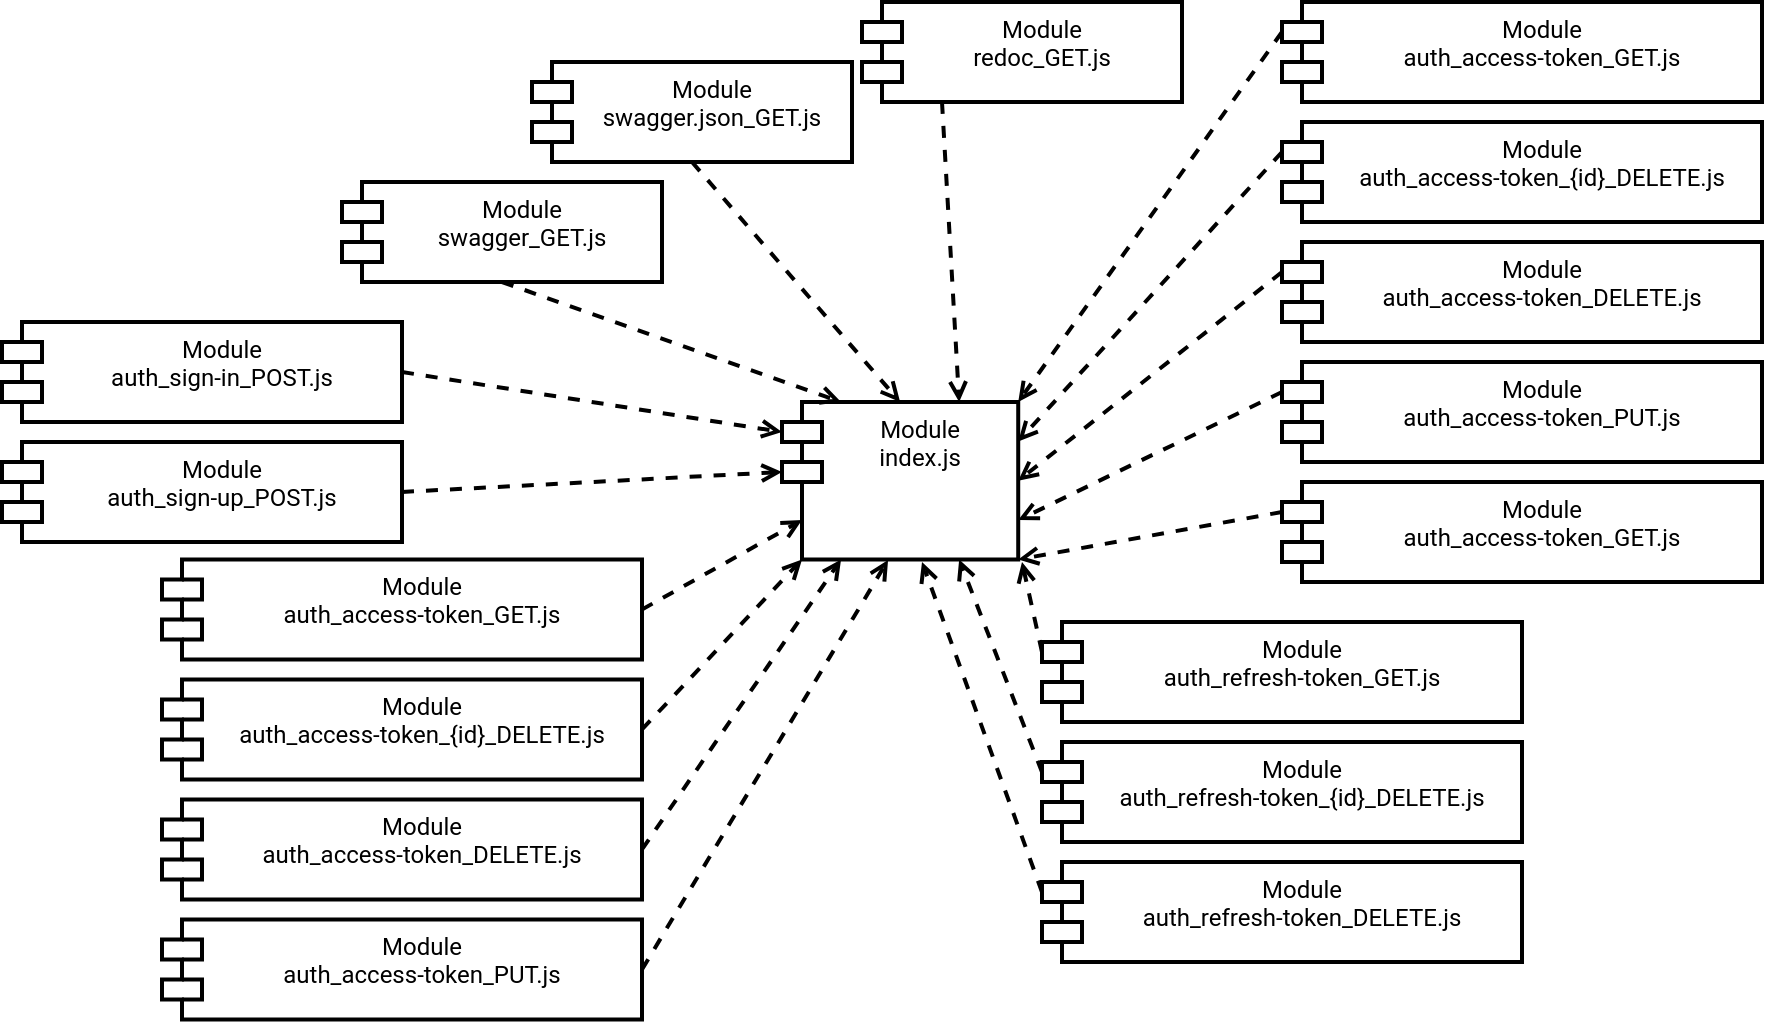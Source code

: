 <mxfile version="20.2.3" type="device"><diagram id="55Tz2588LMMsrRY-chat" name="Page-1"><mxGraphModel dx="1422" dy="865" grid="1" gridSize="10" guides="1" tooltips="1" connect="1" arrows="1" fold="1" page="1" pageScale="1" pageWidth="1169" pageHeight="827" math="0" shadow="0"><root><mxCell id="0"/><mxCell id="1" parent="0"/><mxCell id="cwWTXbPn2bmL2rcRcQYB-1" value="Module&#10;index.js" style="shape=module;align=left;spacingLeft=20;align=center;verticalAlign=top;strokeWidth=2;fontFamily=Roboto;fontSource=https%3A%2F%2Ffonts.googleapis.com%2Fcss%3Ffamily%3DRoboto;" parent="1" vertex="1"><mxGeometry x="550" y="240" width="118.11" height="78.74" as="geometry"/></mxCell><mxCell id="cwWTXbPn2bmL2rcRcQYB-30" style="edgeStyle=none;rounded=0;orthogonalLoop=1;jettySize=auto;html=1;exitX=0.5;exitY=1;exitDx=0;exitDy=0;entryX=0.25;entryY=0;entryDx=0;entryDy=0;endArrow=open;endFill=0;strokeWidth=2;dashed=1;fontFamily=Roboto;fontSource=https%3A%2F%2Ffonts.googleapis.com%2Fcss%3Ffamily%3DRoboto;" parent="1" source="cwWTXbPn2bmL2rcRcQYB-2" target="cwWTXbPn2bmL2rcRcQYB-1" edge="1"><mxGeometry relative="1" as="geometry"/></mxCell><mxCell id="cwWTXbPn2bmL2rcRcQYB-2" value="Module&#10;swagger_GET.js" style="shape=module;align=left;spacingLeft=20;align=center;verticalAlign=top;strokeWidth=2;fontFamily=Roboto;fontSource=https%3A%2F%2Ffonts.googleapis.com%2Fcss%3Ffamily%3DRoboto;" parent="1" vertex="1"><mxGeometry x="330" y="130" width="160" height="50" as="geometry"/></mxCell><mxCell id="cwWTXbPn2bmL2rcRcQYB-28" style="rounded=0;orthogonalLoop=1;jettySize=auto;html=1;exitX=0.25;exitY=1;exitDx=0;exitDy=0;entryX=0.75;entryY=0;entryDx=0;entryDy=0;strokeWidth=2;endArrow=open;endFill=0;dashed=1;fontFamily=Roboto;fontSource=https%3A%2F%2Ffonts.googleapis.com%2Fcss%3Ffamily%3DRoboto;" parent="1" source="cwWTXbPn2bmL2rcRcQYB-8" target="cwWTXbPn2bmL2rcRcQYB-1" edge="1"><mxGeometry relative="1" as="geometry"/></mxCell><mxCell id="cwWTXbPn2bmL2rcRcQYB-8" value="Module&#10;redoc_GET.js" style="shape=module;align=left;spacingLeft=20;align=center;verticalAlign=top;strokeWidth=2;fontFamily=Roboto;fontSource=https%3A%2F%2Ffonts.googleapis.com%2Fcss%3Ffamily%3DRoboto;" parent="1" vertex="1"><mxGeometry x="590" y="40" width="160" height="50" as="geometry"/></mxCell><mxCell id="cwWTXbPn2bmL2rcRcQYB-29" style="edgeStyle=none;rounded=0;orthogonalLoop=1;jettySize=auto;html=1;exitX=0.5;exitY=1;exitDx=0;exitDy=0;entryX=0.5;entryY=0;entryDx=0;entryDy=0;endArrow=open;endFill=0;strokeWidth=2;dashed=1;fontFamily=Roboto;fontSource=https%3A%2F%2Ffonts.googleapis.com%2Fcss%3Ffamily%3DRoboto;" parent="1" source="cwWTXbPn2bmL2rcRcQYB-9" target="cwWTXbPn2bmL2rcRcQYB-1" edge="1"><mxGeometry relative="1" as="geometry"/></mxCell><mxCell id="cwWTXbPn2bmL2rcRcQYB-9" value="Module&#10;swagger.json_GET.js" style="shape=module;align=left;spacingLeft=20;align=center;verticalAlign=top;strokeWidth=2;fontFamily=Roboto;fontSource=https%3A%2F%2Ffonts.googleapis.com%2Fcss%3Ffamily%3DRoboto;" parent="1" vertex="1"><mxGeometry x="425" y="70" width="160" height="50" as="geometry"/></mxCell><mxCell id="cwWTXbPn2bmL2rcRcQYB-31" style="edgeStyle=none;rounded=0;orthogonalLoop=1;jettySize=auto;html=1;exitX=1;exitY=0.5;exitDx=0;exitDy=0;entryX=0;entryY=0;entryDx=0;entryDy=15;entryPerimeter=0;endArrow=open;endFill=0;strokeWidth=2;dashed=1;fontFamily=Roboto;fontSource=https%3A%2F%2Ffonts.googleapis.com%2Fcss%3Ffamily%3DRoboto;" parent="1" source="cwWTXbPn2bmL2rcRcQYB-10" target="cwWTXbPn2bmL2rcRcQYB-1" edge="1"><mxGeometry relative="1" as="geometry"/></mxCell><mxCell id="cwWTXbPn2bmL2rcRcQYB-10" value="Module&#10;auth_sign-in_POST.js" style="shape=module;align=left;spacingLeft=20;align=center;verticalAlign=top;strokeWidth=2;fontFamily=Roboto;fontSource=https%3A%2F%2Ffonts.googleapis.com%2Fcss%3Ffamily%3DRoboto;" parent="1" vertex="1"><mxGeometry x="160" y="200" width="200" height="50" as="geometry"/></mxCell><mxCell id="cwWTXbPn2bmL2rcRcQYB-32" style="edgeStyle=none;rounded=0;orthogonalLoop=1;jettySize=auto;html=1;exitX=1;exitY=0.5;exitDx=0;exitDy=0;entryX=0;entryY=0;entryDx=0;entryDy=35;entryPerimeter=0;endArrow=open;endFill=0;strokeWidth=2;dashed=1;fontFamily=Roboto;fontSource=https%3A%2F%2Ffonts.googleapis.com%2Fcss%3Ffamily%3DRoboto;" parent="1" source="cwWTXbPn2bmL2rcRcQYB-11" target="cwWTXbPn2bmL2rcRcQYB-1" edge="1"><mxGeometry relative="1" as="geometry"/></mxCell><mxCell id="cwWTXbPn2bmL2rcRcQYB-11" value="Module&#10;auth_sign-up_POST.js" style="shape=module;align=left;spacingLeft=20;align=center;verticalAlign=top;strokeWidth=2;fontFamily=Roboto;fontSource=https%3A%2F%2Ffonts.googleapis.com%2Fcss%3Ffamily%3DRoboto;" parent="1" vertex="1"><mxGeometry x="160" y="260" width="200" height="50" as="geometry"/></mxCell><mxCell id="cwWTXbPn2bmL2rcRcQYB-44" style="edgeStyle=none;rounded=0;orthogonalLoop=1;jettySize=auto;html=1;exitX=0;exitY=0;exitDx=0;exitDy=15;exitPerimeter=0;entryX=1;entryY=0;entryDx=0;entryDy=0;dashed=1;endArrow=open;endFill=0;strokeWidth=2;fontFamily=Roboto;fontSource=https%3A%2F%2Ffonts.googleapis.com%2Fcss%3Ffamily%3DRoboto;" parent="1" source="cwWTXbPn2bmL2rcRcQYB-12" target="cwWTXbPn2bmL2rcRcQYB-1" edge="1"><mxGeometry relative="1" as="geometry"/></mxCell><mxCell id="cwWTXbPn2bmL2rcRcQYB-12" value="Module&#10;auth_access-token_GET.js" style="shape=module;align=left;spacingLeft=20;align=center;verticalAlign=top;strokeWidth=2;fontFamily=Roboto;fontSource=https%3A%2F%2Ffonts.googleapis.com%2Fcss%3Ffamily%3DRoboto;" parent="1" vertex="1"><mxGeometry x="800" y="40" width="240" height="50" as="geometry"/></mxCell><mxCell id="cwWTXbPn2bmL2rcRcQYB-45" style="edgeStyle=none;rounded=0;orthogonalLoop=1;jettySize=auto;html=1;exitX=0;exitY=0;exitDx=0;exitDy=15;exitPerimeter=0;entryX=1;entryY=0.25;entryDx=0;entryDy=0;dashed=1;endArrow=open;endFill=0;strokeWidth=2;fontFamily=Roboto;fontSource=https%3A%2F%2Ffonts.googleapis.com%2Fcss%3Ffamily%3DRoboto;" parent="1" source="cwWTXbPn2bmL2rcRcQYB-13" target="cwWTXbPn2bmL2rcRcQYB-1" edge="1"><mxGeometry relative="1" as="geometry"/></mxCell><mxCell id="cwWTXbPn2bmL2rcRcQYB-13" value="Module&#10;auth_access-token_{id}_DELETE.js" style="shape=module;align=left;spacingLeft=20;align=center;verticalAlign=top;strokeWidth=2;fontFamily=Roboto;fontSource=https%3A%2F%2Ffonts.googleapis.com%2Fcss%3Ffamily%3DRoboto;" parent="1" vertex="1"><mxGeometry x="800" y="100" width="240" height="50" as="geometry"/></mxCell><mxCell id="cwWTXbPn2bmL2rcRcQYB-46" style="edgeStyle=none;rounded=0;orthogonalLoop=1;jettySize=auto;html=1;exitX=0;exitY=0;exitDx=0;exitDy=15;exitPerimeter=0;entryX=1;entryY=0.5;entryDx=0;entryDy=0;dashed=1;endArrow=open;endFill=0;strokeWidth=2;fontFamily=Roboto;fontSource=https%3A%2F%2Ffonts.googleapis.com%2Fcss%3Ffamily%3DRoboto;" parent="1" source="cwWTXbPn2bmL2rcRcQYB-14" target="cwWTXbPn2bmL2rcRcQYB-1" edge="1"><mxGeometry relative="1" as="geometry"/></mxCell><mxCell id="cwWTXbPn2bmL2rcRcQYB-14" value="Module&#10;auth_access-token_DELETE.js" style="shape=module;align=left;spacingLeft=20;align=center;verticalAlign=top;strokeWidth=2;fontFamily=Roboto;fontSource=https%3A%2F%2Ffonts.googleapis.com%2Fcss%3Ffamily%3DRoboto;" parent="1" vertex="1"><mxGeometry x="800" y="160" width="240" height="50" as="geometry"/></mxCell><mxCell id="cwWTXbPn2bmL2rcRcQYB-47" style="edgeStyle=none;rounded=0;orthogonalLoop=1;jettySize=auto;html=1;exitX=0;exitY=0;exitDx=0;exitDy=15;exitPerimeter=0;entryX=1;entryY=0.75;entryDx=0;entryDy=0;dashed=1;endArrow=open;endFill=0;strokeWidth=2;fontFamily=Roboto;fontSource=https%3A%2F%2Ffonts.googleapis.com%2Fcss%3Ffamily%3DRoboto;" parent="1" source="cwWTXbPn2bmL2rcRcQYB-15" target="cwWTXbPn2bmL2rcRcQYB-1" edge="1"><mxGeometry relative="1" as="geometry"/></mxCell><mxCell id="cwWTXbPn2bmL2rcRcQYB-15" value="Module&#10;auth_access-token_PUT.js" style="shape=module;align=left;spacingLeft=20;align=center;verticalAlign=top;strokeWidth=2;fontFamily=Roboto;fontSource=https%3A%2F%2Ffonts.googleapis.com%2Fcss%3Ffamily%3DRoboto;" parent="1" vertex="1"><mxGeometry x="800" y="220" width="240" height="50" as="geometry"/></mxCell><mxCell id="lNBdubvYygTHB8mXGzDa-6" style="edgeStyle=none;rounded=0;orthogonalLoop=1;jettySize=auto;html=1;exitX=0;exitY=0;exitDx=0;exitDy=15;exitPerimeter=0;dashed=1;endArrow=open;endFill=0;strokeWidth=2;fontFamily=Roboto;fontSource=https%3A%2F%2Ffonts.googleapis.com%2Fcss%3Ffamily%3DRoboto;" edge="1" parent="1" source="cwWTXbPn2bmL2rcRcQYB-16"><mxGeometry relative="1" as="geometry"><mxPoint x="670" y="320" as="targetPoint"/></mxGeometry></mxCell><mxCell id="cwWTXbPn2bmL2rcRcQYB-16" value="Module&#10;auth_refresh-token_GET.js" style="shape=module;align=left;spacingLeft=20;align=center;verticalAlign=top;strokeWidth=2;fontFamily=Roboto;fontSource=https%3A%2F%2Ffonts.googleapis.com%2Fcss%3Ffamily%3DRoboto;" parent="1" vertex="1"><mxGeometry x="680" y="350" width="240" height="50" as="geometry"/></mxCell><mxCell id="lNBdubvYygTHB8mXGzDa-7" style="edgeStyle=none;rounded=0;orthogonalLoop=1;jettySize=auto;html=1;exitX=0;exitY=0;exitDx=0;exitDy=15;exitPerimeter=0;entryX=0.75;entryY=1;entryDx=0;entryDy=0;dashed=1;endArrow=open;endFill=0;strokeWidth=2;fontFamily=Roboto;fontSource=https%3A%2F%2Ffonts.googleapis.com%2Fcss%3Ffamily%3DRoboto;" edge="1" parent="1" source="cwWTXbPn2bmL2rcRcQYB-17" target="cwWTXbPn2bmL2rcRcQYB-1"><mxGeometry relative="1" as="geometry"/></mxCell><mxCell id="cwWTXbPn2bmL2rcRcQYB-17" value="Module&#10;auth_refresh-token_{id}_DELETE.js" style="shape=module;align=left;spacingLeft=20;align=center;verticalAlign=top;strokeWidth=2;fontFamily=Roboto;fontSource=https%3A%2F%2Ffonts.googleapis.com%2Fcss%3Ffamily%3DRoboto;" parent="1" vertex="1"><mxGeometry x="680" y="410" width="240" height="50" as="geometry"/></mxCell><mxCell id="lNBdubvYygTHB8mXGzDa-8" style="edgeStyle=none;rounded=0;orthogonalLoop=1;jettySize=auto;html=1;exitX=0;exitY=0;exitDx=0;exitDy=15;exitPerimeter=0;dashed=1;endArrow=open;endFill=0;strokeWidth=2;fontFamily=Roboto;fontSource=https%3A%2F%2Ffonts.googleapis.com%2Fcss%3Ffamily%3DRoboto;" edge="1" parent="1" source="cwWTXbPn2bmL2rcRcQYB-18"><mxGeometry relative="1" as="geometry"><mxPoint x="620" y="320" as="targetPoint"/></mxGeometry></mxCell><mxCell id="cwWTXbPn2bmL2rcRcQYB-18" value="Module&#10;auth_refresh-token_DELETE.js" style="shape=module;align=left;spacingLeft=20;align=center;verticalAlign=top;strokeWidth=2;fontFamily=Roboto;fontSource=https%3A%2F%2Ffonts.googleapis.com%2Fcss%3Ffamily%3DRoboto;" parent="1" vertex="1"><mxGeometry x="680" y="470" width="240" height="50" as="geometry"/></mxCell><mxCell id="cwWTXbPn2bmL2rcRcQYB-48" style="edgeStyle=none;rounded=0;orthogonalLoop=1;jettySize=auto;html=1;exitX=0;exitY=0;exitDx=0;exitDy=15;exitPerimeter=0;entryX=1;entryY=1;entryDx=0;entryDy=0;dashed=1;endArrow=open;endFill=0;strokeWidth=2;fontFamily=Roboto;fontSource=https%3A%2F%2Ffonts.googleapis.com%2Fcss%3Ffamily%3DRoboto;" parent="1" source="cwWTXbPn2bmL2rcRcQYB-20" target="cwWTXbPn2bmL2rcRcQYB-1" edge="1"><mxGeometry relative="1" as="geometry"/></mxCell><mxCell id="cwWTXbPn2bmL2rcRcQYB-20" value="Module&#10;auth_access-token_GET.js" style="shape=module;align=left;spacingLeft=20;align=center;verticalAlign=top;strokeWidth=2;fontFamily=Roboto;fontSource=https%3A%2F%2Ffonts.googleapis.com%2Fcss%3Ffamily%3DRoboto;" parent="1" vertex="1"><mxGeometry x="800" y="280" width="240" height="50" as="geometry"/></mxCell><mxCell id="lNBdubvYygTHB8mXGzDa-2" style="rounded=0;orthogonalLoop=1;jettySize=auto;html=1;exitX=1;exitY=0.5;exitDx=0;exitDy=0;entryX=0;entryY=0.75;entryDx=10;entryDy=0;entryPerimeter=0;strokeWidth=2;endArrow=open;endFill=0;dashed=1;fontFamily=Roboto;fontSource=https%3A%2F%2Ffonts.googleapis.com%2Fcss%3Ffamily%3DRoboto;" edge="1" parent="1" source="cwWTXbPn2bmL2rcRcQYB-24" target="cwWTXbPn2bmL2rcRcQYB-1"><mxGeometry relative="1" as="geometry"/></mxCell><mxCell id="cwWTXbPn2bmL2rcRcQYB-24" value="Module&#10;auth_access-token_GET.js" style="shape=module;align=left;spacingLeft=20;align=center;verticalAlign=top;strokeWidth=2;fontFamily=Roboto;fontSource=https%3A%2F%2Ffonts.googleapis.com%2Fcss%3Ffamily%3DRoboto;" parent="1" vertex="1"><mxGeometry x="240" y="318.74" width="240" height="50" as="geometry"/></mxCell><mxCell id="lNBdubvYygTHB8mXGzDa-3" style="edgeStyle=none;rounded=0;orthogonalLoop=1;jettySize=auto;html=1;exitX=1;exitY=0.5;exitDx=0;exitDy=0;entryX=0;entryY=1;entryDx=10;entryDy=0;entryPerimeter=0;dashed=1;endArrow=open;endFill=0;strokeWidth=2;fontFamily=Roboto;fontSource=https%3A%2F%2Ffonts.googleapis.com%2Fcss%3Ffamily%3DRoboto;" edge="1" parent="1" source="cwWTXbPn2bmL2rcRcQYB-25" target="cwWTXbPn2bmL2rcRcQYB-1"><mxGeometry relative="1" as="geometry"/></mxCell><mxCell id="cwWTXbPn2bmL2rcRcQYB-25" value="Module&#10;auth_access-token_{id}_DELETE.js" style="shape=module;align=left;spacingLeft=20;align=center;verticalAlign=top;strokeWidth=2;fontFamily=Roboto;fontSource=https%3A%2F%2Ffonts.googleapis.com%2Fcss%3Ffamily%3DRoboto;" parent="1" vertex="1"><mxGeometry x="240" y="378.74" width="240" height="50" as="geometry"/></mxCell><mxCell id="lNBdubvYygTHB8mXGzDa-4" style="edgeStyle=none;rounded=0;orthogonalLoop=1;jettySize=auto;html=1;exitX=1;exitY=0.5;exitDx=0;exitDy=0;entryX=0.25;entryY=1;entryDx=0;entryDy=0;dashed=1;endArrow=open;endFill=0;strokeWidth=2;fontFamily=Roboto;fontSource=https%3A%2F%2Ffonts.googleapis.com%2Fcss%3Ffamily%3DRoboto;" edge="1" parent="1" source="cwWTXbPn2bmL2rcRcQYB-26" target="cwWTXbPn2bmL2rcRcQYB-1"><mxGeometry relative="1" as="geometry"/></mxCell><mxCell id="cwWTXbPn2bmL2rcRcQYB-26" value="Module&#10;auth_access-token_DELETE.js" style="shape=module;align=left;spacingLeft=20;align=center;verticalAlign=top;strokeWidth=2;fontFamily=Roboto;fontSource=https%3A%2F%2Ffonts.googleapis.com%2Fcss%3Ffamily%3DRoboto;" parent="1" vertex="1"><mxGeometry x="240" y="438.74" width="240" height="50" as="geometry"/></mxCell><mxCell id="lNBdubvYygTHB8mXGzDa-5" style="edgeStyle=none;rounded=0;orthogonalLoop=1;jettySize=auto;html=1;exitX=1;exitY=0.5;exitDx=0;exitDy=0;entryX=0.449;entryY=1.003;entryDx=0;entryDy=0;entryPerimeter=0;dashed=1;endArrow=open;endFill=0;strokeWidth=2;fontFamily=Roboto;fontSource=https%3A%2F%2Ffonts.googleapis.com%2Fcss%3Ffamily%3DRoboto;" edge="1" parent="1" source="cwWTXbPn2bmL2rcRcQYB-27" target="cwWTXbPn2bmL2rcRcQYB-1"><mxGeometry relative="1" as="geometry"/></mxCell><mxCell id="cwWTXbPn2bmL2rcRcQYB-27" value="Module&#10;auth_access-token_PUT.js" style="shape=module;align=left;spacingLeft=20;align=center;verticalAlign=top;strokeWidth=2;fontFamily=Roboto;fontSource=https%3A%2F%2Ffonts.googleapis.com%2Fcss%3Ffamily%3DRoboto;" parent="1" vertex="1"><mxGeometry x="240" y="498.74" width="240" height="50" as="geometry"/></mxCell></root></mxGraphModel></diagram></mxfile>